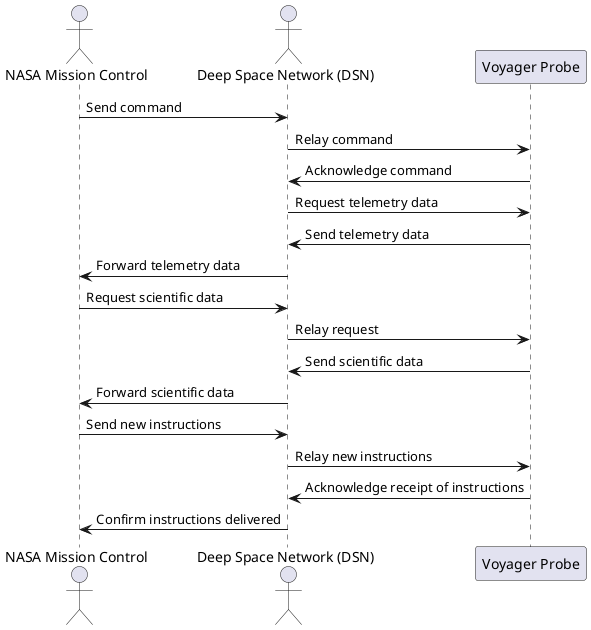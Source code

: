 @startuml sequence
    actor "NASA Mission Control" as NASA
    actor "Deep Space Network (DSN)" as DSN
    participant "Voyager Probe" as Voyager

    NASA -> DSN: Send command
    DSN -> Voyager: Relay command
    Voyager -> DSN: Acknowledge command

    DSN -> Voyager: Request telemetry data
    Voyager -> DSN: Send telemetry data
    DSN -> NASA: Forward telemetry data

    NASA -> DSN: Request scientific data
    DSN -> Voyager: Relay request
    Voyager -> DSN: Send scientific data
    DSN -> NASA: Forward scientific data

    NASA -> DSN: Send new instructions
    DSN -> Voyager: Relay new instructions
    Voyager -> DSN: Acknowledge receipt of instructions
    DSN -> NASA: Confirm instructions delivered
@enduml